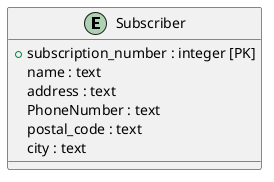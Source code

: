 @startuml

entity "Subscriber" as subscriber {
    +subscription_number : integer [PK]
    name : text
    address : text
    PhoneNumber : text
    postal_code : text
    city : text
}

@enduml
